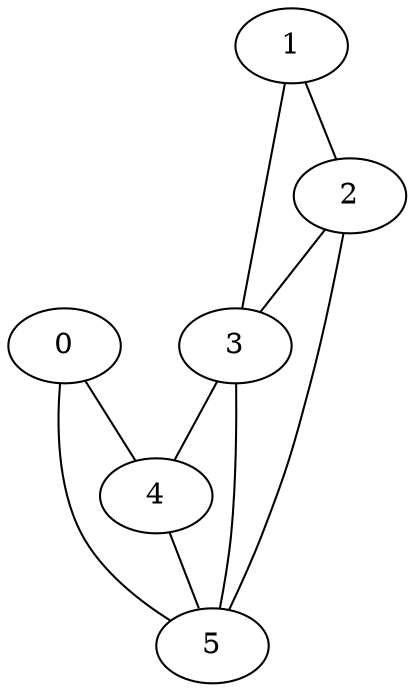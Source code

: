 graph Graphette
{
	0 -- 4;
	0 -- 5;
	1 -- 2;
	1 -- 3;
	2 -- 3;
	2 -- 5;
	3 -- 4;
	3 -- 5;
	4 -- 5;
}